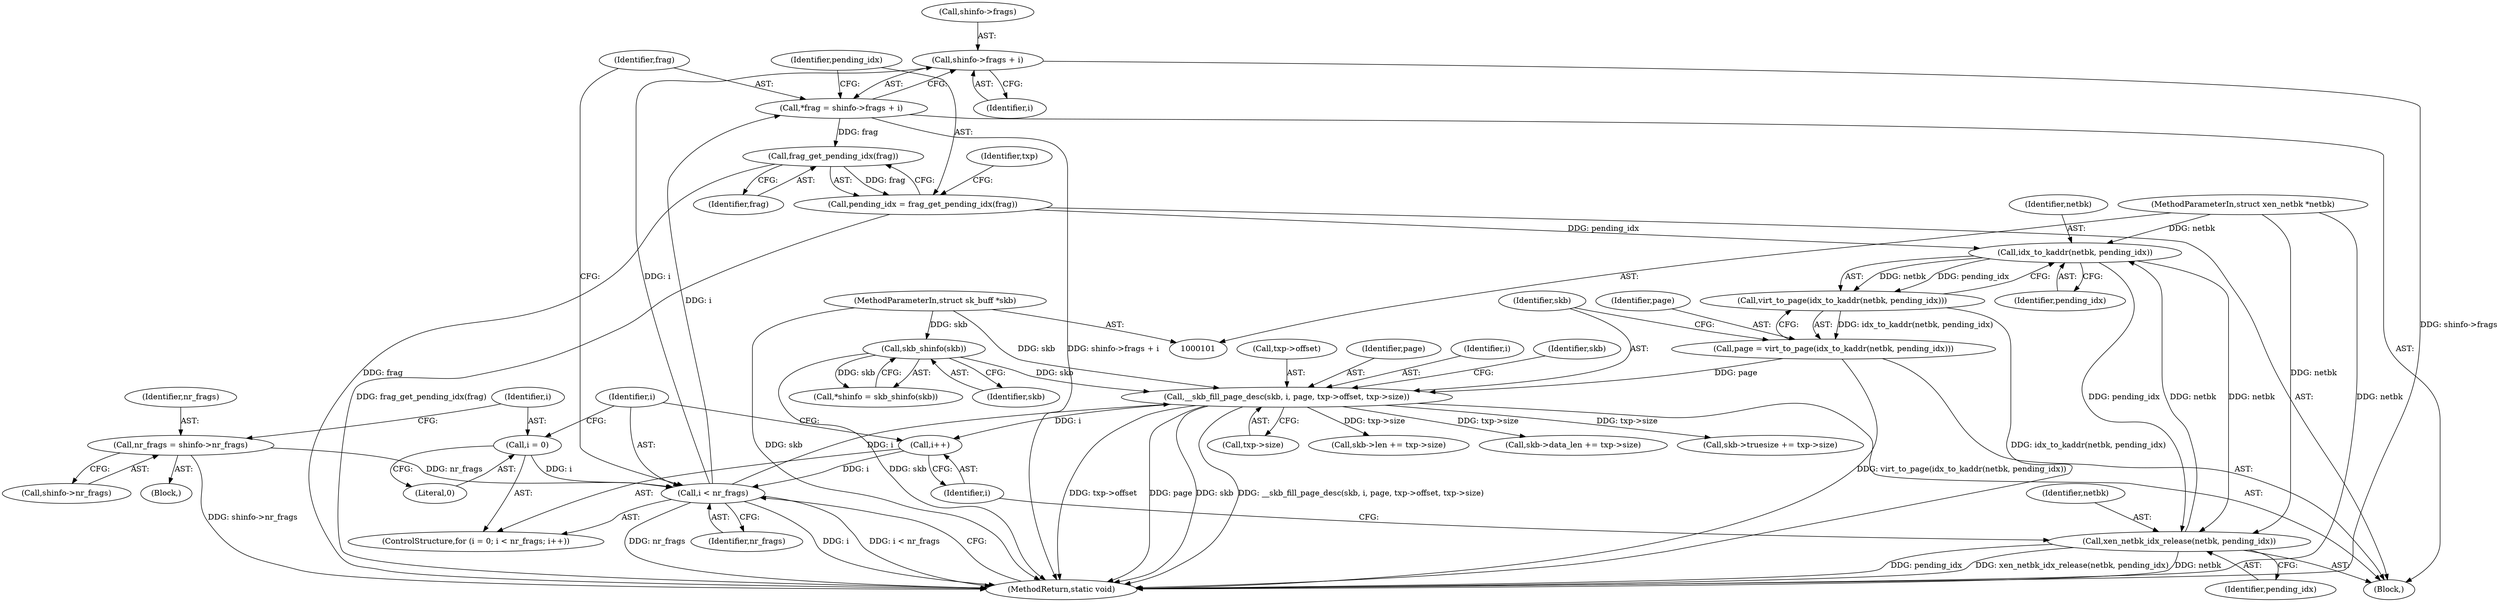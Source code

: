 digraph "1_linux_7d5145d8eb2b9791533ffe4dc003b129b9696c48@pointer" {
"1000130" [label="(Call,shinfo->frags + i)"];
"1000121" [label="(Call,i < nr_frags)"];
"1000124" [label="(Call,i++)"];
"1000158" [label="(Call,__skb_fill_page_desc(skb, i, page, txp->offset, txp->size))"];
"1000108" [label="(Call,skb_shinfo(skb))"];
"1000103" [label="(MethodParameterIn,struct sk_buff *skb)"];
"1000152" [label="(Call,page = virt_to_page(idx_to_kaddr(netbk, pending_idx)))"];
"1000154" [label="(Call,virt_to_page(idx_to_kaddr(netbk, pending_idx)))"];
"1000155" [label="(Call,idx_to_kaddr(netbk, pending_idx))"];
"1000195" [label="(Call,xen_netbk_idx_release(netbk, pending_idx))"];
"1000102" [label="(MethodParameterIn,struct xen_netbk *netbk)"];
"1000138" [label="(Call,pending_idx = frag_get_pending_idx(frag))"];
"1000140" [label="(Call,frag_get_pending_idx(frag))"];
"1000128" [label="(Call,*frag = shinfo->frags + i)"];
"1000118" [label="(Call,i = 0)"];
"1000111" [label="(Call,nr_frags = shinfo->nr_frags)"];
"1000168" [label="(Call,skb->len += txp->size)"];
"1000128" [label="(Call,*frag = shinfo->frags + i)"];
"1000154" [label="(Call,virt_to_page(idx_to_kaddr(netbk, pending_idx)))"];
"1000195" [label="(Call,xen_netbk_idx_release(netbk, pending_idx))"];
"1000138" [label="(Call,pending_idx = frag_get_pending_idx(frag))"];
"1000175" [label="(Call,skb->data_len += txp->size)"];
"1000112" [label="(Identifier,nr_frags)"];
"1000182" [label="(Call,skb->truesize += txp->size)"];
"1000117" [label="(ControlStructure,for (i = 0; i < nr_frags; i++))"];
"1000119" [label="(Identifier,i)"];
"1000109" [label="(Identifier,skb)"];
"1000196" [label="(Identifier,netbk)"];
"1000155" [label="(Call,idx_to_kaddr(netbk, pending_idx))"];
"1000122" [label="(Identifier,i)"];
"1000139" [label="(Identifier,pending_idx)"];
"1000102" [label="(MethodParameterIn,struct xen_netbk *netbk)"];
"1000120" [label="(Literal,0)"];
"1000113" [label="(Call,shinfo->nr_frags)"];
"1000170" [label="(Identifier,skb)"];
"1000108" [label="(Call,skb_shinfo(skb))"];
"1000152" [label="(Call,page = virt_to_page(idx_to_kaddr(netbk, pending_idx)))"];
"1000159" [label="(Identifier,skb)"];
"1000140" [label="(Call,frag_get_pending_idx(frag))"];
"1000162" [label="(Call,txp->offset)"];
"1000161" [label="(Identifier,page)"];
"1000125" [label="(Identifier,i)"];
"1000131" [label="(Call,shinfo->frags)"];
"1000104" [label="(Block,)"];
"1000153" [label="(Identifier,page)"];
"1000143" [label="(Identifier,txp)"];
"1000160" [label="(Identifier,i)"];
"1000118" [label="(Call,i = 0)"];
"1000165" [label="(Call,txp->size)"];
"1000141" [label="(Identifier,frag)"];
"1000198" [label="(MethodReturn,static void)"];
"1000121" [label="(Call,i < nr_frags)"];
"1000156" [label="(Identifier,netbk)"];
"1000106" [label="(Call,*shinfo = skb_shinfo(skb))"];
"1000123" [label="(Identifier,nr_frags)"];
"1000158" [label="(Call,__skb_fill_page_desc(skb, i, page, txp->offset, txp->size))"];
"1000103" [label="(MethodParameterIn,struct sk_buff *skb)"];
"1000130" [label="(Call,shinfo->frags + i)"];
"1000124" [label="(Call,i++)"];
"1000129" [label="(Identifier,frag)"];
"1000126" [label="(Block,)"];
"1000134" [label="(Identifier,i)"];
"1000157" [label="(Identifier,pending_idx)"];
"1000111" [label="(Call,nr_frags = shinfo->nr_frags)"];
"1000197" [label="(Identifier,pending_idx)"];
"1000130" -> "1000128"  [label="AST: "];
"1000130" -> "1000134"  [label="CFG: "];
"1000131" -> "1000130"  [label="AST: "];
"1000134" -> "1000130"  [label="AST: "];
"1000128" -> "1000130"  [label="CFG: "];
"1000130" -> "1000198"  [label="DDG: shinfo->frags"];
"1000121" -> "1000130"  [label="DDG: i"];
"1000121" -> "1000117"  [label="AST: "];
"1000121" -> "1000123"  [label="CFG: "];
"1000122" -> "1000121"  [label="AST: "];
"1000123" -> "1000121"  [label="AST: "];
"1000129" -> "1000121"  [label="CFG: "];
"1000198" -> "1000121"  [label="CFG: "];
"1000121" -> "1000198"  [label="DDG: i < nr_frags"];
"1000121" -> "1000198"  [label="DDG: nr_frags"];
"1000121" -> "1000198"  [label="DDG: i"];
"1000124" -> "1000121"  [label="DDG: i"];
"1000118" -> "1000121"  [label="DDG: i"];
"1000111" -> "1000121"  [label="DDG: nr_frags"];
"1000121" -> "1000128"  [label="DDG: i"];
"1000121" -> "1000158"  [label="DDG: i"];
"1000124" -> "1000117"  [label="AST: "];
"1000124" -> "1000125"  [label="CFG: "];
"1000125" -> "1000124"  [label="AST: "];
"1000122" -> "1000124"  [label="CFG: "];
"1000158" -> "1000124"  [label="DDG: i"];
"1000158" -> "1000126"  [label="AST: "];
"1000158" -> "1000165"  [label="CFG: "];
"1000159" -> "1000158"  [label="AST: "];
"1000160" -> "1000158"  [label="AST: "];
"1000161" -> "1000158"  [label="AST: "];
"1000162" -> "1000158"  [label="AST: "];
"1000165" -> "1000158"  [label="AST: "];
"1000170" -> "1000158"  [label="CFG: "];
"1000158" -> "1000198"  [label="DDG: skb"];
"1000158" -> "1000198"  [label="DDG: __skb_fill_page_desc(skb, i, page, txp->offset, txp->size)"];
"1000158" -> "1000198"  [label="DDG: txp->offset"];
"1000158" -> "1000198"  [label="DDG: page"];
"1000108" -> "1000158"  [label="DDG: skb"];
"1000103" -> "1000158"  [label="DDG: skb"];
"1000152" -> "1000158"  [label="DDG: page"];
"1000158" -> "1000168"  [label="DDG: txp->size"];
"1000158" -> "1000175"  [label="DDG: txp->size"];
"1000158" -> "1000182"  [label="DDG: txp->size"];
"1000108" -> "1000106"  [label="AST: "];
"1000108" -> "1000109"  [label="CFG: "];
"1000109" -> "1000108"  [label="AST: "];
"1000106" -> "1000108"  [label="CFG: "];
"1000108" -> "1000198"  [label="DDG: skb"];
"1000108" -> "1000106"  [label="DDG: skb"];
"1000103" -> "1000108"  [label="DDG: skb"];
"1000103" -> "1000101"  [label="AST: "];
"1000103" -> "1000198"  [label="DDG: skb"];
"1000152" -> "1000126"  [label="AST: "];
"1000152" -> "1000154"  [label="CFG: "];
"1000153" -> "1000152"  [label="AST: "];
"1000154" -> "1000152"  [label="AST: "];
"1000159" -> "1000152"  [label="CFG: "];
"1000152" -> "1000198"  [label="DDG: virt_to_page(idx_to_kaddr(netbk, pending_idx))"];
"1000154" -> "1000152"  [label="DDG: idx_to_kaddr(netbk, pending_idx)"];
"1000154" -> "1000155"  [label="CFG: "];
"1000155" -> "1000154"  [label="AST: "];
"1000154" -> "1000198"  [label="DDG: idx_to_kaddr(netbk, pending_idx)"];
"1000155" -> "1000154"  [label="DDG: netbk"];
"1000155" -> "1000154"  [label="DDG: pending_idx"];
"1000155" -> "1000157"  [label="CFG: "];
"1000156" -> "1000155"  [label="AST: "];
"1000157" -> "1000155"  [label="AST: "];
"1000195" -> "1000155"  [label="DDG: netbk"];
"1000102" -> "1000155"  [label="DDG: netbk"];
"1000138" -> "1000155"  [label="DDG: pending_idx"];
"1000155" -> "1000195"  [label="DDG: netbk"];
"1000155" -> "1000195"  [label="DDG: pending_idx"];
"1000195" -> "1000126"  [label="AST: "];
"1000195" -> "1000197"  [label="CFG: "];
"1000196" -> "1000195"  [label="AST: "];
"1000197" -> "1000195"  [label="AST: "];
"1000125" -> "1000195"  [label="CFG: "];
"1000195" -> "1000198"  [label="DDG: pending_idx"];
"1000195" -> "1000198"  [label="DDG: xen_netbk_idx_release(netbk, pending_idx)"];
"1000195" -> "1000198"  [label="DDG: netbk"];
"1000102" -> "1000195"  [label="DDG: netbk"];
"1000102" -> "1000101"  [label="AST: "];
"1000102" -> "1000198"  [label="DDG: netbk"];
"1000138" -> "1000126"  [label="AST: "];
"1000138" -> "1000140"  [label="CFG: "];
"1000139" -> "1000138"  [label="AST: "];
"1000140" -> "1000138"  [label="AST: "];
"1000143" -> "1000138"  [label="CFG: "];
"1000138" -> "1000198"  [label="DDG: frag_get_pending_idx(frag)"];
"1000140" -> "1000138"  [label="DDG: frag"];
"1000140" -> "1000141"  [label="CFG: "];
"1000141" -> "1000140"  [label="AST: "];
"1000140" -> "1000198"  [label="DDG: frag"];
"1000128" -> "1000140"  [label="DDG: frag"];
"1000128" -> "1000126"  [label="AST: "];
"1000129" -> "1000128"  [label="AST: "];
"1000139" -> "1000128"  [label="CFG: "];
"1000128" -> "1000198"  [label="DDG: shinfo->frags + i"];
"1000118" -> "1000117"  [label="AST: "];
"1000118" -> "1000120"  [label="CFG: "];
"1000119" -> "1000118"  [label="AST: "];
"1000120" -> "1000118"  [label="AST: "];
"1000122" -> "1000118"  [label="CFG: "];
"1000111" -> "1000104"  [label="AST: "];
"1000111" -> "1000113"  [label="CFG: "];
"1000112" -> "1000111"  [label="AST: "];
"1000113" -> "1000111"  [label="AST: "];
"1000119" -> "1000111"  [label="CFG: "];
"1000111" -> "1000198"  [label="DDG: shinfo->nr_frags"];
}
